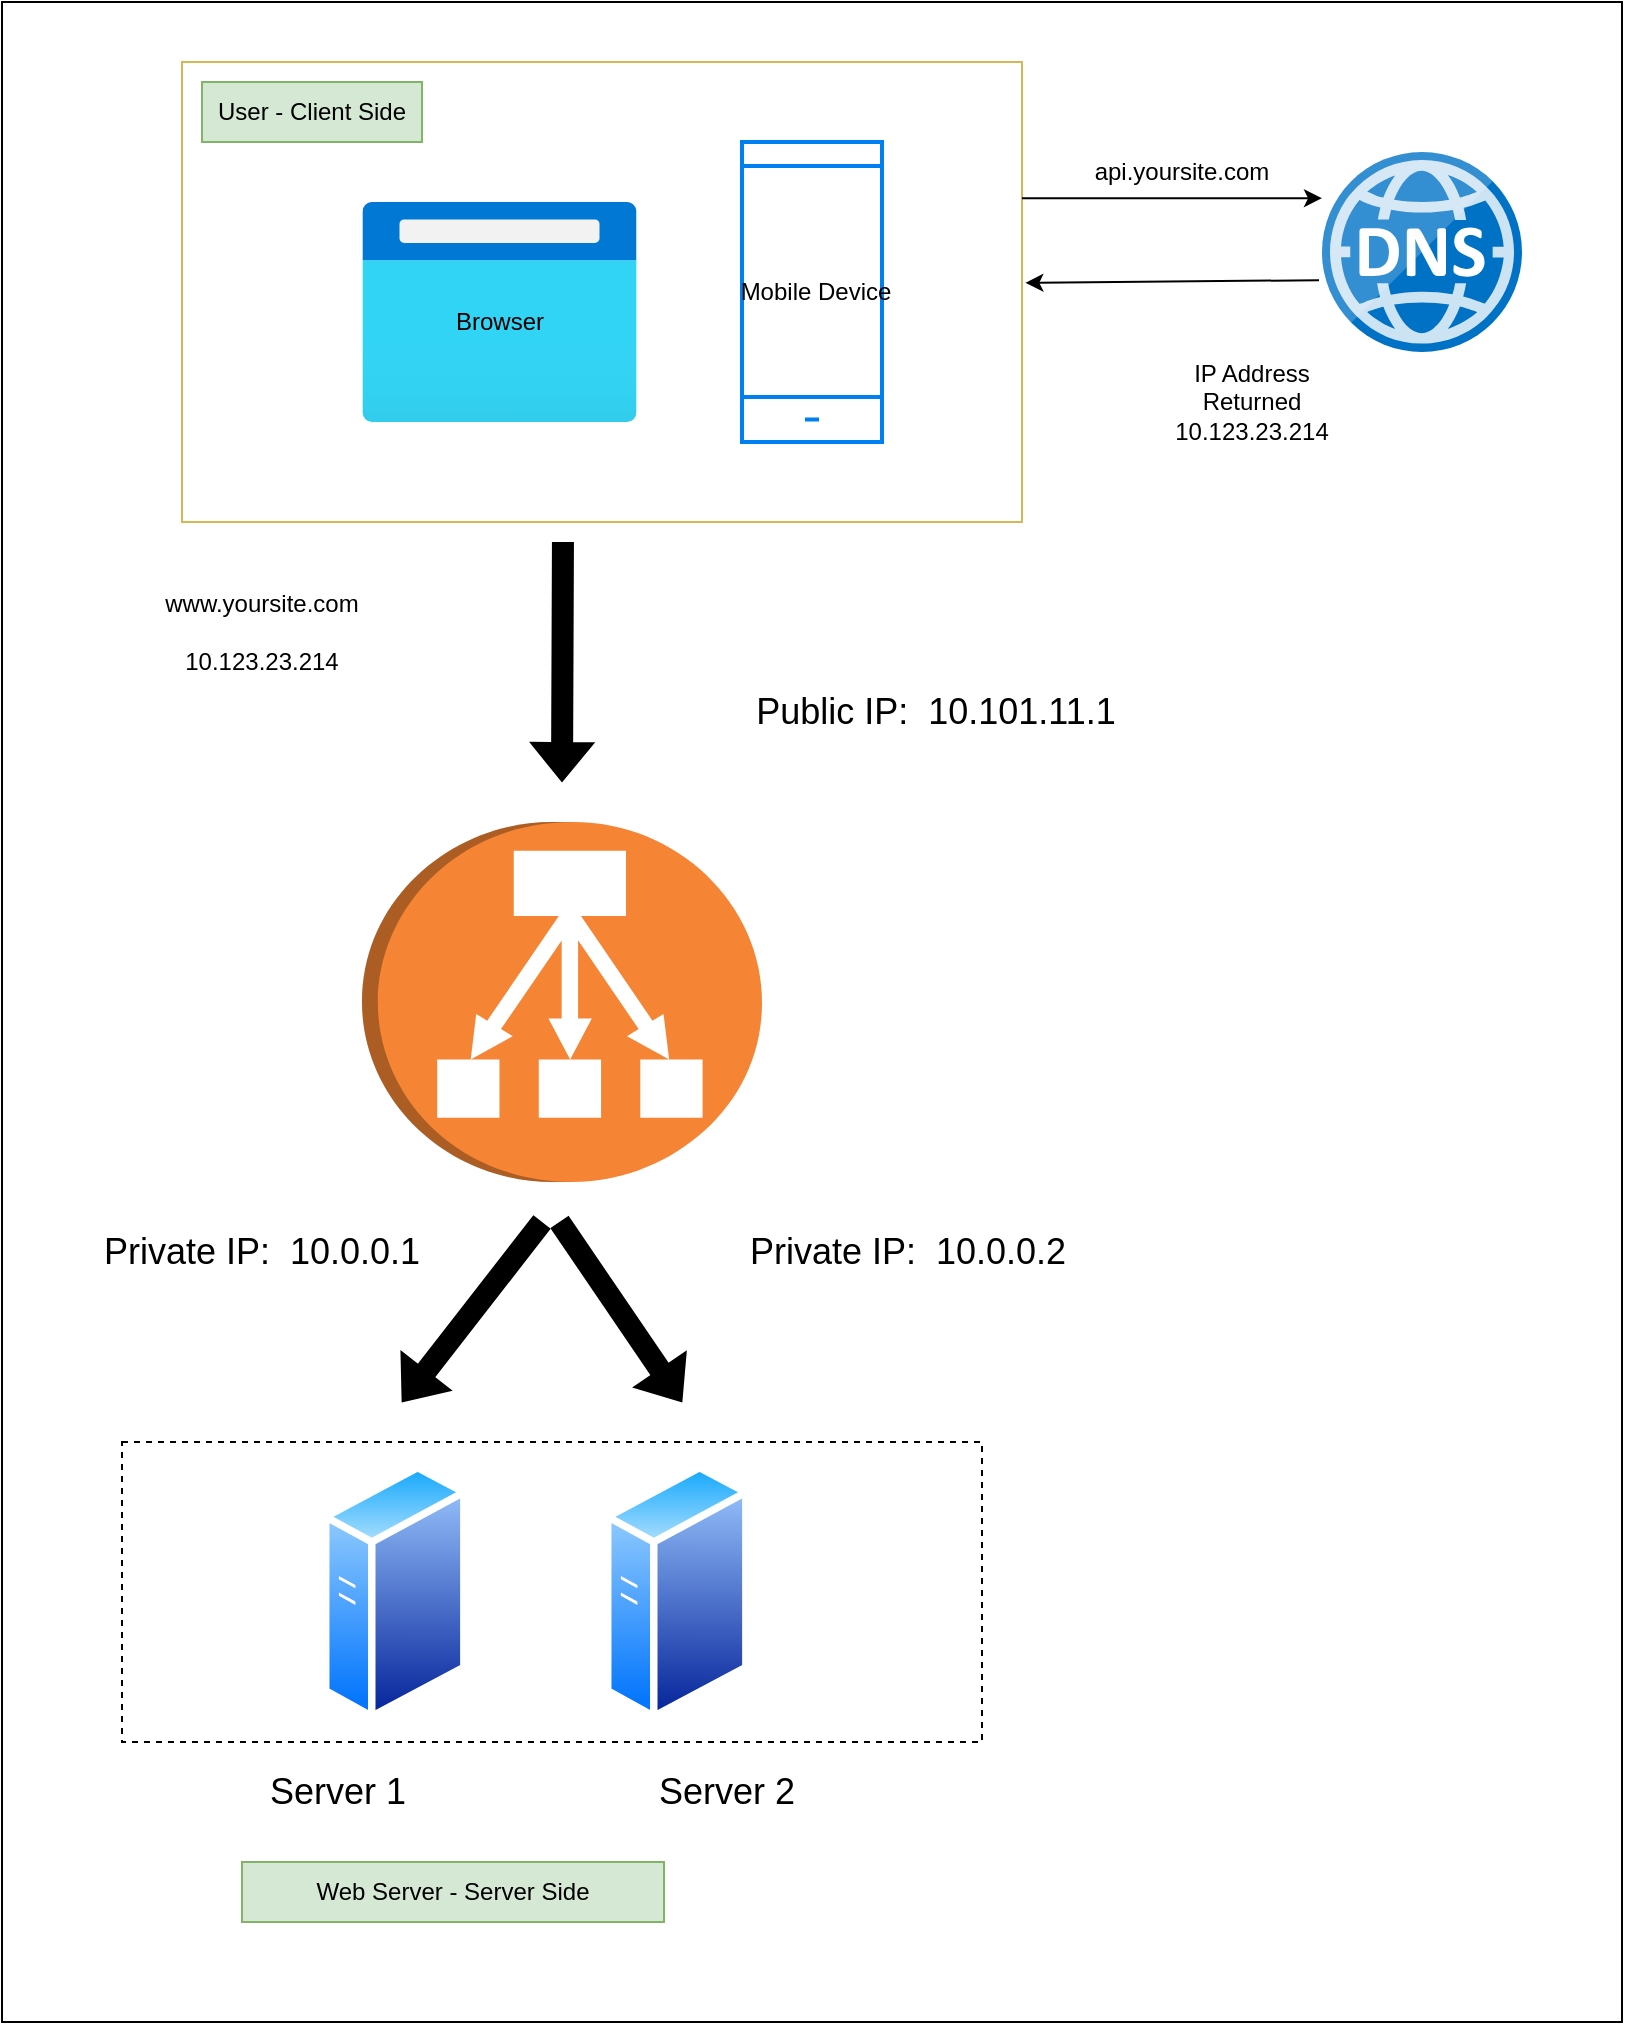 <mxfile version="24.6.3" type="device">
  <diagram name="Page-1" id="YBPNLHymaKYXu_r0LT9t">
    <mxGraphModel dx="1155" dy="703" grid="1" gridSize="10" guides="1" tooltips="1" connect="1" arrows="1" fold="1" page="1" pageScale="1" pageWidth="827" pageHeight="1169" math="0" shadow="0">
      <root>
        <mxCell id="0" />
        <mxCell id="1" parent="0" />
        <mxCell id="R5Q36gklIRTZVljyS70G-1" value="" style="image;aspect=fixed;html=1;points=[];align=center;fontSize=12;image=img/lib/azure2/general/Browser.svg;" vertex="1" parent="1">
          <mxGeometry x="220" y="120" width="137.5" height="110" as="geometry" />
        </mxCell>
        <mxCell id="R5Q36gklIRTZVljyS70G-2" value="" style="html=1;verticalLabelPosition=bottom;align=center;labelBackgroundColor=#ffffff;verticalAlign=top;strokeWidth=2;strokeColor=#0080F0;shadow=0;dashed=0;shape=mxgraph.ios7.icons.smartphone;" vertex="1" parent="1">
          <mxGeometry x="410" y="90" width="70" height="150" as="geometry" />
        </mxCell>
        <mxCell id="R5Q36gklIRTZVljyS70G-3" value="" style="rounded=0;whiteSpace=wrap;html=1;imageAspect=1;fillOpacity=0;fillColor=#fff2cc;strokeColor=#d6b656;" vertex="1" parent="1">
          <mxGeometry x="130" y="50" width="420" height="230" as="geometry" />
        </mxCell>
        <mxCell id="R5Q36gklIRTZVljyS70G-4" value="Browser" style="text;html=1;align=center;verticalAlign=middle;whiteSpace=wrap;rounded=0;" vertex="1" parent="1">
          <mxGeometry x="258.75" y="165" width="60" height="30" as="geometry" />
        </mxCell>
        <mxCell id="R5Q36gklIRTZVljyS70G-5" value="Mobile Device" style="text;html=1;align=center;verticalAlign=middle;whiteSpace=wrap;rounded=0;" vertex="1" parent="1">
          <mxGeometry x="384" y="150" width="126" height="30" as="geometry" />
        </mxCell>
        <mxCell id="R5Q36gklIRTZVljyS70G-7" value="User - Client Side" style="text;html=1;align=center;verticalAlign=middle;whiteSpace=wrap;rounded=0;fillColor=#d5e8d4;strokeColor=#82b366;" vertex="1" parent="1">
          <mxGeometry x="140" y="60" width="110" height="30" as="geometry" />
        </mxCell>
        <mxCell id="R5Q36gklIRTZVljyS70G-11" value="" style="image;aspect=fixed;perimeter=ellipsePerimeter;html=1;align=center;shadow=0;dashed=0;spacingTop=3;image=img/lib/active_directory/generic_server.svg;" vertex="1" parent="1">
          <mxGeometry x="341" y="750" width="72.8" height="130" as="geometry" />
        </mxCell>
        <mxCell id="R5Q36gklIRTZVljyS70G-12" value="" style="rounded=0;whiteSpace=wrap;html=1;fillOpacity=0;dashed=1;" vertex="1" parent="1">
          <mxGeometry x="100" y="740" width="430" height="150" as="geometry" />
        </mxCell>
        <mxCell id="R5Q36gklIRTZVljyS70G-14" value="Web Server - Server Side" style="text;html=1;align=center;verticalAlign=middle;whiteSpace=wrap;rounded=0;fillColor=#d5e8d4;strokeColor=#82b366;" vertex="1" parent="1">
          <mxGeometry x="160" y="950" width="211" height="30" as="geometry" />
        </mxCell>
        <mxCell id="R5Q36gklIRTZVljyS70G-15" value="" style="image;sketch=0;aspect=fixed;html=1;points=[];align=center;fontSize=12;image=img/lib/mscae/DNS.svg;" vertex="1" parent="1">
          <mxGeometry x="700" y="95" width="100" height="100" as="geometry" />
        </mxCell>
        <mxCell id="R5Q36gklIRTZVljyS70G-16" value="" style="endArrow=classic;html=1;rounded=0;exitX=1;exitY=0.296;exitDx=0;exitDy=0;exitPerimeter=0;entryX=0;entryY=0.231;entryDx=0;entryDy=0;entryPerimeter=0;" edge="1" parent="1" source="R5Q36gklIRTZVljyS70G-3" target="R5Q36gklIRTZVljyS70G-15">
          <mxGeometry width="50" height="50" relative="1" as="geometry">
            <mxPoint x="560" y="290" as="sourcePoint" />
            <mxPoint x="690" y="120" as="targetPoint" />
          </mxGeometry>
        </mxCell>
        <mxCell id="R5Q36gklIRTZVljyS70G-17" value="" style="endArrow=classic;html=1;rounded=0;entryX=1.004;entryY=0.48;entryDx=0;entryDy=0;entryPerimeter=0;exitX=-0.015;exitY=0.641;exitDx=0;exitDy=0;exitPerimeter=0;" edge="1" parent="1" source="R5Q36gklIRTZVljyS70G-15" target="R5Q36gklIRTZVljyS70G-3">
          <mxGeometry width="50" height="50" relative="1" as="geometry">
            <mxPoint x="687" y="160" as="sourcePoint" />
            <mxPoint x="550" y="163.03" as="targetPoint" />
          </mxGeometry>
        </mxCell>
        <mxCell id="R5Q36gklIRTZVljyS70G-20" value="api.yoursite.com" style="text;html=1;align=center;verticalAlign=middle;whiteSpace=wrap;rounded=0;" vertex="1" parent="1">
          <mxGeometry x="580" y="90" width="100" height="30" as="geometry" />
        </mxCell>
        <mxCell id="R5Q36gklIRTZVljyS70G-21" value="IP Address&lt;div&gt;Returned&lt;/div&gt;&lt;div&gt;10.123.23.214&lt;/div&gt;" style="text;html=1;align=center;verticalAlign=middle;whiteSpace=wrap;rounded=0;" vertex="1" parent="1">
          <mxGeometry x="570" y="200" width="190" height="40" as="geometry" />
        </mxCell>
        <mxCell id="R5Q36gklIRTZVljyS70G-23" value="www.yoursite.com&lt;div&gt;&lt;br&gt;&lt;/div&gt;&lt;div&gt;10.123.23.214&lt;br&gt;&lt;/div&gt;" style="text;html=1;align=center;verticalAlign=middle;whiteSpace=wrap;rounded=0;" vertex="1" parent="1">
          <mxGeometry x="120" y="310" width="100" height="50" as="geometry" />
        </mxCell>
        <mxCell id="R5Q36gklIRTZVljyS70G-39" value="" style="outlineConnect=0;dashed=0;verticalLabelPosition=bottom;verticalAlign=top;align=center;html=1;shape=mxgraph.aws3.classic_load_balancer;fillColor=#F58534;gradientColor=none;rotation=90;" vertex="1" parent="1">
          <mxGeometry x="230" y="420" width="180" height="200" as="geometry" />
        </mxCell>
        <mxCell id="R5Q36gklIRTZVljyS70G-40" value="" style="shape=flexArrow;endArrow=classic;html=1;rounded=0;strokeColor=#000000;fillColor=#000000;" edge="1" parent="1">
          <mxGeometry width="50" height="50" relative="1" as="geometry">
            <mxPoint x="320.47" y="290" as="sourcePoint" />
            <mxPoint x="320" y="410" as="targetPoint" />
          </mxGeometry>
        </mxCell>
        <mxCell id="R5Q36gklIRTZVljyS70G-42" value="" style="image;aspect=fixed;perimeter=ellipsePerimeter;html=1;align=center;shadow=0;dashed=0;spacingTop=3;image=img/lib/active_directory/generic_server.svg;" vertex="1" parent="1">
          <mxGeometry x="200" y="750" width="72.8" height="130" as="geometry" />
        </mxCell>
        <mxCell id="R5Q36gklIRTZVljyS70G-43" value="" style="shape=flexArrow;endArrow=classic;html=1;rounded=0;strokeColor=default;fillColor=#000000;" edge="1" parent="1">
          <mxGeometry width="50" height="50" relative="1" as="geometry">
            <mxPoint x="310" y="630" as="sourcePoint" />
            <mxPoint x="240" y="720" as="targetPoint" />
          </mxGeometry>
        </mxCell>
        <mxCell id="R5Q36gklIRTZVljyS70G-44" value="" style="shape=flexArrow;endArrow=classic;html=1;rounded=0;fillColor=#000000;" edge="1" parent="1">
          <mxGeometry width="50" height="50" relative="1" as="geometry">
            <mxPoint x="318.75" y="630" as="sourcePoint" />
            <mxPoint x="380" y="720" as="targetPoint" />
          </mxGeometry>
        </mxCell>
        <mxCell id="R5Q36gklIRTZVljyS70G-45" value="&lt;font style=&quot;font-size: 18px;&quot;&gt;Server 1&lt;/font&gt;" style="text;html=1;align=center;verticalAlign=middle;whiteSpace=wrap;rounded=0;" vertex="1" parent="1">
          <mxGeometry x="154.5" y="900" width="105.5" height="30" as="geometry" />
        </mxCell>
        <mxCell id="R5Q36gklIRTZVljyS70G-46" value="&lt;font style=&quot;font-size: 18px;&quot;&gt;Server 2&lt;/font&gt;" style="text;html=1;align=center;verticalAlign=middle;whiteSpace=wrap;rounded=0;" vertex="1" parent="1">
          <mxGeometry x="341" y="900" width="122.6" height="30" as="geometry" />
        </mxCell>
        <mxCell id="R5Q36gklIRTZVljyS70G-47" value="&lt;font style=&quot;font-size: 18px;&quot;&gt;Public IP:&amp;nbsp; 10.101.11.1&lt;/font&gt;" style="text;html=1;align=center;verticalAlign=middle;whiteSpace=wrap;rounded=0;" vertex="1" parent="1">
          <mxGeometry x="384" y="360" width="246" height="30" as="geometry" />
        </mxCell>
        <mxCell id="R5Q36gklIRTZVljyS70G-48" value="&lt;font style=&quot;font-size: 18px;&quot;&gt;Private IP:&amp;nbsp; 10.0.0.1&lt;/font&gt;" style="text;html=1;align=center;verticalAlign=middle;whiteSpace=wrap;rounded=0;" vertex="1" parent="1">
          <mxGeometry x="47" y="630" width="246" height="30" as="geometry" />
        </mxCell>
        <mxCell id="R5Q36gklIRTZVljyS70G-49" value="&lt;font style=&quot;font-size: 18px;&quot;&gt;Private IP:&amp;nbsp; 10.0.0.2&lt;/font&gt;" style="text;html=1;align=center;verticalAlign=middle;whiteSpace=wrap;rounded=0;" vertex="1" parent="1">
          <mxGeometry x="370" y="630" width="246" height="30" as="geometry" />
        </mxCell>
        <mxCell id="R5Q36gklIRTZVljyS70G-50" value="" style="rounded=0;whiteSpace=wrap;html=1;fillOpacity=0;" vertex="1" parent="1">
          <mxGeometry x="40" y="20" width="810" height="1010" as="geometry" />
        </mxCell>
      </root>
    </mxGraphModel>
  </diagram>
</mxfile>
